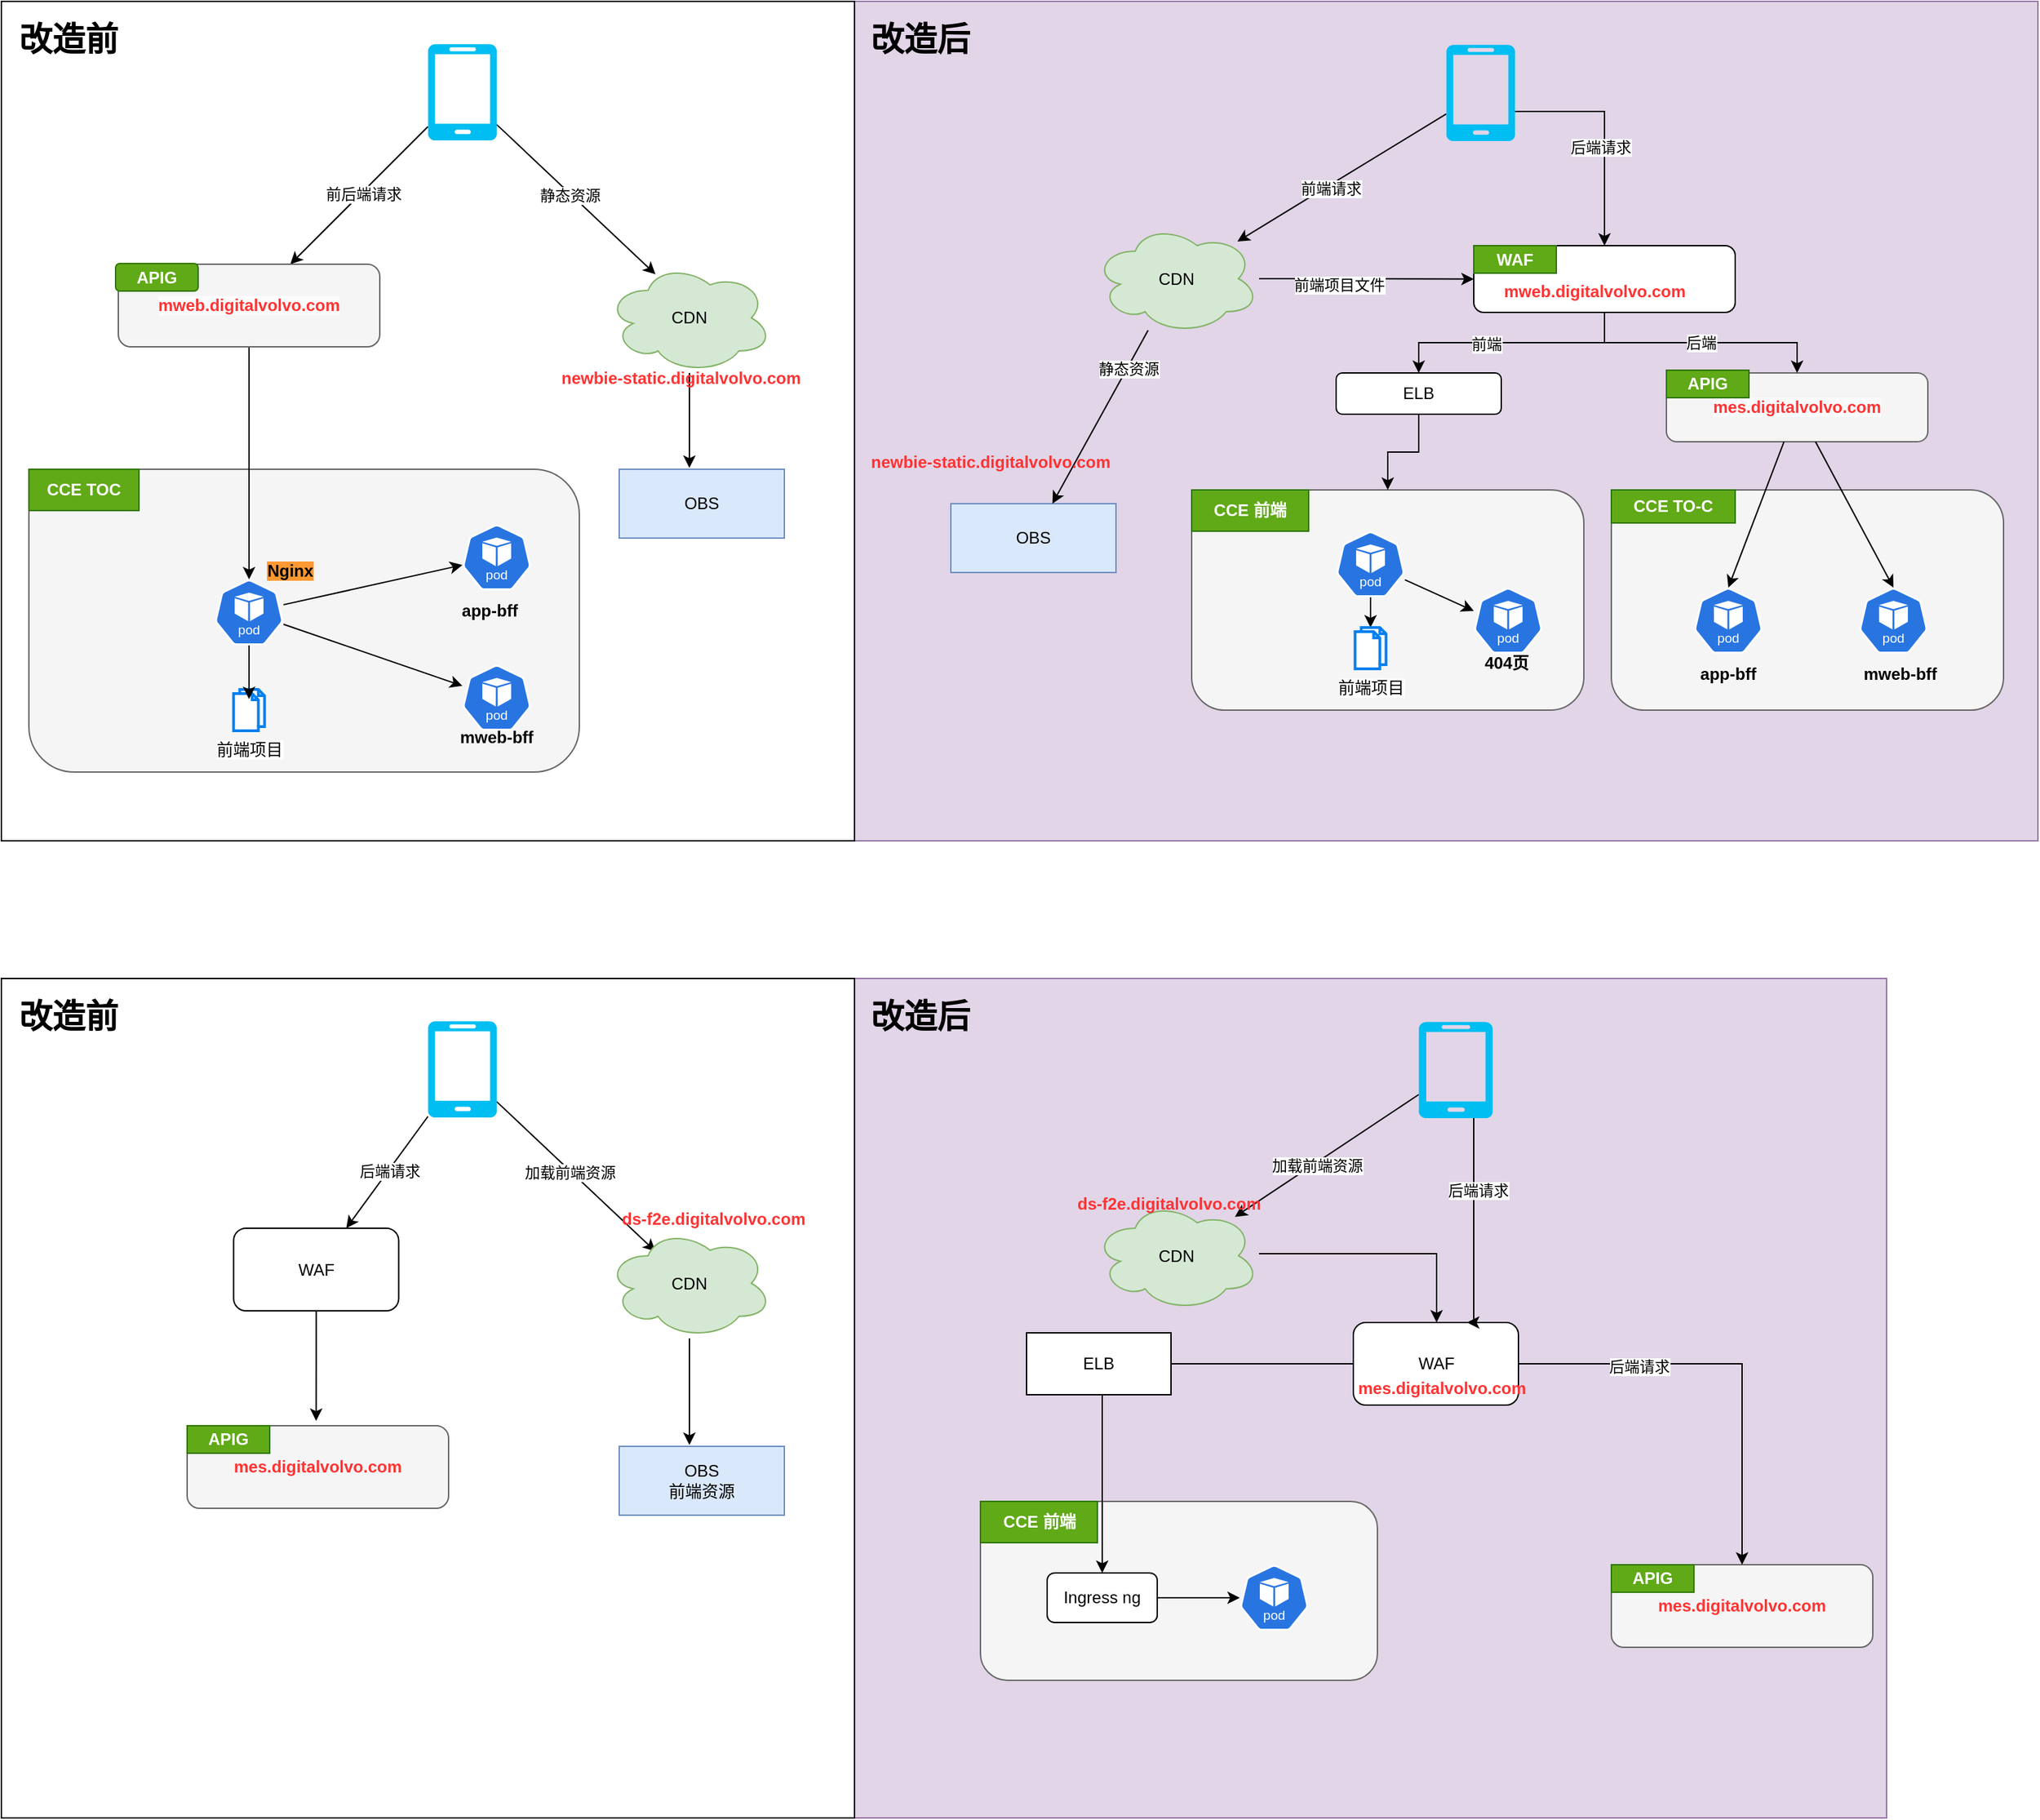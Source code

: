 <mxfile version="24.7.5">
  <diagram name="Page-1" id="qX9vpFfgcV7yir_mWmqy">
    <mxGraphModel dx="954" dy="523" grid="1" gridSize="10" guides="1" tooltips="1" connect="1" arrows="1" fold="1" page="1" pageScale="1" pageWidth="850" pageHeight="1100" math="0" shadow="0">
      <root>
        <mxCell id="0" />
        <mxCell id="1" parent="0" />
        <mxCell id="lmvhPn9dWIV4MZliTD4T-83" value="" style="rounded=0;whiteSpace=wrap;html=1;fillColor=#e1d5e7;strokeColor=#9673a6;" parent="1" vertex="1">
          <mxGeometry x="630" y="30" width="860" height="610" as="geometry" />
        </mxCell>
        <mxCell id="lmvhPn9dWIV4MZliTD4T-82" value="" style="rounded=0;whiteSpace=wrap;html=1;" parent="1" vertex="1">
          <mxGeometry x="10" y="30" width="620" height="610" as="geometry" />
        </mxCell>
        <mxCell id="lmvhPn9dWIV4MZliTD4T-8" value="" style="whiteSpace=wrap;html=1;rounded=1;fillColor=#f5f5f5;fontColor=#333333;strokeColor=#666666;" parent="1" vertex="1">
          <mxGeometry x="30" y="370" width="400" height="220" as="geometry" />
        </mxCell>
        <mxCell id="lmvhPn9dWIV4MZliTD4T-7" style="rounded=0;orthogonalLoop=1;jettySize=auto;html=1;" parent="1" source="lmvhPn9dWIV4MZliTD4T-4" target="lmvhPn9dWIV4MZliTD4T-6" edge="1">
          <mxGeometry relative="1" as="geometry" />
        </mxCell>
        <mxCell id="lmvhPn9dWIV4MZliTD4T-44" value="前后端请求" style="edgeLabel;html=1;align=center;verticalAlign=middle;resizable=0;points=[];" parent="lmvhPn9dWIV4MZliTD4T-7" vertex="1" connectable="0">
          <mxGeometry x="-0.033" y="1" relative="1" as="geometry">
            <mxPoint as="offset" />
          </mxGeometry>
        </mxCell>
        <mxCell id="lmvhPn9dWIV4MZliTD4T-28" style="rounded=0;orthogonalLoop=1;jettySize=auto;html=1;" parent="1" source="lmvhPn9dWIV4MZliTD4T-4" edge="1">
          <mxGeometry relative="1" as="geometry">
            <mxPoint x="485.36" y="228.34" as="targetPoint" />
          </mxGeometry>
        </mxCell>
        <mxCell id="lmvhPn9dWIV4MZliTD4T-29" value="静态资源" style="edgeLabel;html=1;align=center;verticalAlign=middle;resizable=0;points=[];" parent="lmvhPn9dWIV4MZliTD4T-28" vertex="1" connectable="0">
          <mxGeometry x="-0.346" relative="1" as="geometry">
            <mxPoint x="15" y="16" as="offset" />
          </mxGeometry>
        </mxCell>
        <mxCell id="lmvhPn9dWIV4MZliTD4T-4" value="" style="verticalLabelPosition=bottom;html=1;verticalAlign=top;align=center;strokeColor=none;fillColor=#00BEF2;shape=mxgraph.azure.mobile;pointerEvents=1;" parent="1" vertex="1">
          <mxGeometry x="320" y="61" width="50" height="70" as="geometry" />
        </mxCell>
        <mxCell id="lmvhPn9dWIV4MZliTD4T-9" value="" style="edgeStyle=orthogonalEdgeStyle;rounded=0;orthogonalLoop=1;jettySize=auto;html=1;entryX=0.5;entryY=0;entryDx=0;entryDy=0;entryPerimeter=0;" parent="1" source="lmvhPn9dWIV4MZliTD4T-6" target="lmvhPn9dWIV4MZliTD4T-13" edge="1">
          <mxGeometry relative="1" as="geometry" />
        </mxCell>
        <UserObject label="&lt;span style=&quot;font-family: Helvetica; font-size: 12px; font-style: normal; font-variant-ligatures: normal; font-variant-caps: normal; letter-spacing: normal; orphans: 2; text-align: center; text-indent: 0px; text-transform: none; widows: 2; word-spacing: 0px; -webkit-text-stroke-width: 0px; white-space: normal; background-color: rgb(251, 251, 251); text-decoration-thickness: initial; text-decoration-style: initial; text-decoration-color: initial; float: none; display: inline !important;&quot;&gt;&lt;b style=&quot;&quot;&gt;&lt;font color=&quot;#ff3333&quot;&gt;mweb.digitalvolvo.com&lt;/font&gt;&lt;/b&gt;&lt;/span&gt;" link="&lt;span style=&quot;color: rgb(0, 0, 0); font-family: Helvetica; font-size: 12px; font-style: normal; font-variant-ligatures: normal; font-variant-caps: normal; font-weight: 400; letter-spacing: normal; orphans: 2; text-align: center; text-indent: 0px; text-transform: none; widows: 2; word-spacing: 0px; -webkit-text-stroke-width: 0px; white-space: normal; background-color: rgb(251, 251, 251); text-decoration-thickness: initial; text-decoration-style: initial; text-decoration-color: initial; display: inline !important; float: none;&quot;&gt;mweb.digitalvolvo.com&lt;/span&gt;" id="lmvhPn9dWIV4MZliTD4T-6">
          <mxCell style="rounded=1;whiteSpace=wrap;html=1;fillColor=#f5f5f5;fontColor=#333333;strokeColor=#666666;" parent="1" vertex="1">
            <mxGeometry x="95" y="221" width="190" height="60" as="geometry" />
          </mxCell>
        </UserObject>
        <mxCell id="lmvhPn9dWIV4MZliTD4T-15" value="" style="rounded=0;orthogonalLoop=1;jettySize=auto;html=1;" parent="1" source="lmvhPn9dWIV4MZliTD4T-13" target="lmvhPn9dWIV4MZliTD4T-14" edge="1">
          <mxGeometry relative="1" as="geometry" />
        </mxCell>
        <mxCell id="lmvhPn9dWIV4MZliTD4T-17" value="" style="rounded=0;orthogonalLoop=1;jettySize=auto;html=1;" parent="1" source="lmvhPn9dWIV4MZliTD4T-13" target="lmvhPn9dWIV4MZliTD4T-16" edge="1">
          <mxGeometry relative="1" as="geometry" />
        </mxCell>
        <mxCell id="lmvhPn9dWIV4MZliTD4T-13" value="" style="aspect=fixed;sketch=0;html=1;dashed=0;whitespace=wrap;fillColor=#2875E2;strokeColor=#ffffff;points=[[0.005,0.63,0],[0.1,0.2,0],[0.9,0.2,0],[0.5,0,0],[0.995,0.63,0],[0.72,0.99,0],[0.5,1,0],[0.28,0.99,0]];shape=mxgraph.kubernetes.icon2;kubernetesLabel=1;prIcon=pod" parent="1" vertex="1">
          <mxGeometry x="165" y="450" width="50" height="48" as="geometry" />
        </mxCell>
        <mxCell id="lmvhPn9dWIV4MZliTD4T-14" value="" style="aspect=fixed;sketch=0;html=1;dashed=0;whitespace=wrap;fillColor=#2875E2;strokeColor=#ffffff;points=[[0.005,0.63,0],[0.1,0.2,0],[0.9,0.2,0],[0.5,0,0],[0.995,0.63,0],[0.72,0.99,0],[0.5,1,0],[0.28,0.99,0]];shape=mxgraph.kubernetes.icon2;kubernetesLabel=1;prIcon=pod" parent="1" vertex="1">
          <mxGeometry x="345" y="410" width="50" height="48" as="geometry" />
        </mxCell>
        <mxCell id="lmvhPn9dWIV4MZliTD4T-16" value="" style="aspect=fixed;sketch=0;html=1;dashed=0;whitespace=wrap;fillColor=#2875E2;strokeColor=#ffffff;points=[[0.005,0.63,0],[0.1,0.2,0],[0.9,0.2,0],[0.5,0,0],[0.995,0.63,0],[0.72,0.99,0],[0.5,1,0],[0.28,0.99,0]];shape=mxgraph.kubernetes.icon2;kubernetesLabel=1;prIcon=pod" parent="1" vertex="1">
          <mxGeometry x="345" y="512" width="50" height="48" as="geometry" />
        </mxCell>
        <mxCell id="lmvhPn9dWIV4MZliTD4T-18" value="前端项目" style="html=1;verticalLabelPosition=bottom;align=center;labelBackgroundColor=#ffffff;verticalAlign=top;strokeWidth=2;strokeColor=#0080F0;shadow=0;dashed=0;shape=mxgraph.ios7.icons.documents;" parent="1" vertex="1">
          <mxGeometry x="178.75" y="530" width="22.5" height="30" as="geometry" />
        </mxCell>
        <mxCell id="lmvhPn9dWIV4MZliTD4T-20" style="edgeStyle=orthogonalEdgeStyle;rounded=0;orthogonalLoop=1;jettySize=auto;html=1;entryX=0.5;entryY=0.233;entryDx=0;entryDy=0;entryPerimeter=0;" parent="1" source="lmvhPn9dWIV4MZliTD4T-13" target="lmvhPn9dWIV4MZliTD4T-18" edge="1">
          <mxGeometry relative="1" as="geometry" />
        </mxCell>
        <mxCell id="lmvhPn9dWIV4MZliTD4T-21" value="&lt;b style=&quot;background-color: rgb(255, 153, 51);&quot;&gt;Nginx&lt;/b&gt;" style="text;html=1;align=center;verticalAlign=middle;whiteSpace=wrap;rounded=0;" parent="1" vertex="1">
          <mxGeometry x="190" y="429" width="60" height="30" as="geometry" />
        </mxCell>
        <mxCell id="lmvhPn9dWIV4MZliTD4T-22" value="&lt;b&gt;app-bff&lt;/b&gt;" style="text;html=1;align=center;verticalAlign=middle;whiteSpace=wrap;rounded=0;" parent="1" vertex="1">
          <mxGeometry x="335" y="458" width="60" height="30" as="geometry" />
        </mxCell>
        <mxCell id="lmvhPn9dWIV4MZliTD4T-23" value="&lt;b&gt;mweb-bff&lt;/b&gt;" style="text;html=1;align=center;verticalAlign=middle;whiteSpace=wrap;rounded=0;" parent="1" vertex="1">
          <mxGeometry x="340" y="550" width="60" height="30" as="geometry" />
        </mxCell>
        <mxCell id="lmvhPn9dWIV4MZliTD4T-24" value="&lt;b&gt;CCE TOC&lt;/b&gt;" style="text;html=1;align=center;verticalAlign=middle;whiteSpace=wrap;rounded=0;fillColor=#60a917;strokeColor=#2D7600;fontColor=#ffffff;" parent="1" vertex="1">
          <mxGeometry x="30" y="370" width="80" height="30" as="geometry" />
        </mxCell>
        <mxCell id="lmvhPn9dWIV4MZliTD4T-25" value="&lt;b&gt;APIG&lt;/b&gt;" style="text;html=1;align=center;verticalAlign=middle;whiteSpace=wrap;rounded=1;fillColor=#60a917;strokeColor=#2D7600;fontColor=#ffffff;" parent="1" vertex="1">
          <mxGeometry x="93" y="220.5" width="60" height="20" as="geometry" />
        </mxCell>
        <mxCell id="lmvhPn9dWIV4MZliTD4T-50" style="rounded=0;orthogonalLoop=1;jettySize=auto;html=1;" parent="1" source="lmvhPn9dWIV4MZliTD4T-26" target="lmvhPn9dWIV4MZliTD4T-49" edge="1">
          <mxGeometry relative="1" as="geometry" />
        </mxCell>
        <mxCell id="lmvhPn9dWIV4MZliTD4T-51" value="前端请求" style="edgeLabel;html=1;align=center;verticalAlign=middle;resizable=0;points=[];" parent="lmvhPn9dWIV4MZliTD4T-50" vertex="1" connectable="0">
          <mxGeometry x="0.121" y="2" relative="1" as="geometry">
            <mxPoint as="offset" />
          </mxGeometry>
        </mxCell>
        <mxCell id="q80H4bTPOjA-v881KcLS-5" style="edgeStyle=orthogonalEdgeStyle;rounded=0;orthogonalLoop=1;jettySize=auto;html=1;entryX=0.5;entryY=0;entryDx=0;entryDy=0;" edge="1" parent="1" source="lmvhPn9dWIV4MZliTD4T-26" target="q80H4bTPOjA-v881KcLS-1">
          <mxGeometry relative="1" as="geometry">
            <Array as="points">
              <mxPoint x="1175" y="110" />
            </Array>
          </mxGeometry>
        </mxCell>
        <mxCell id="q80H4bTPOjA-v881KcLS-13" value="后端请求" style="edgeLabel;html=1;align=center;verticalAlign=middle;resizable=0;points=[];" vertex="1" connectable="0" parent="q80H4bTPOjA-v881KcLS-5">
          <mxGeometry x="0.12" y="-3" relative="1" as="geometry">
            <mxPoint as="offset" />
          </mxGeometry>
        </mxCell>
        <mxCell id="lmvhPn9dWIV4MZliTD4T-26" value="" style="verticalLabelPosition=bottom;html=1;verticalAlign=top;align=center;strokeColor=none;fillColor=#00BEF2;shape=mxgraph.azure.mobile;pointerEvents=1;" parent="1" vertex="1">
          <mxGeometry x="1060" y="61.5" width="50" height="70" as="geometry" />
        </mxCell>
        <mxCell id="lmvhPn9dWIV4MZliTD4T-36" value="OBS" style="whiteSpace=wrap;html=1;fillColor=#dae8fc;strokeColor=#6c8ebf;" parent="1" vertex="1">
          <mxGeometry x="700" y="395" width="120" height="50" as="geometry" />
        </mxCell>
        <mxCell id="lmvhPn9dWIV4MZliTD4T-40" value="OBS" style="whiteSpace=wrap;html=1;fillColor=#dae8fc;strokeColor=#6c8ebf;" parent="1" vertex="1">
          <mxGeometry x="459" y="370" width="120" height="50" as="geometry" />
        </mxCell>
        <mxCell id="lmvhPn9dWIV4MZliTD4T-46" value="CDN" style="ellipse;shape=cloud;whiteSpace=wrap;html=1;fillColor=#d5e8d4;strokeColor=#82b366;" parent="1" vertex="1">
          <mxGeometry x="450" y="220" width="120" height="80" as="geometry" />
        </mxCell>
        <mxCell id="lmvhPn9dWIV4MZliTD4T-48" style="edgeStyle=orthogonalEdgeStyle;rounded=0;orthogonalLoop=1;jettySize=auto;html=1;entryX=0.425;entryY=-0.02;entryDx=0;entryDy=0;entryPerimeter=0;" parent="1" source="lmvhPn9dWIV4MZliTD4T-46" target="lmvhPn9dWIV4MZliTD4T-40" edge="1">
          <mxGeometry relative="1" as="geometry" />
        </mxCell>
        <mxCell id="lmvhPn9dWIV4MZliTD4T-55" style="rounded=0;orthogonalLoop=1;jettySize=auto;html=1;" parent="1" source="lmvhPn9dWIV4MZliTD4T-49" target="lmvhPn9dWIV4MZliTD4T-36" edge="1">
          <mxGeometry relative="1" as="geometry" />
        </mxCell>
        <mxCell id="lmvhPn9dWIV4MZliTD4T-69" value="静态资源" style="edgeLabel;html=1;align=center;verticalAlign=middle;resizable=0;points=[];" parent="lmvhPn9dWIV4MZliTD4T-55" vertex="1" connectable="0">
          <mxGeometry x="-0.569" y="1" relative="1" as="geometry">
            <mxPoint as="offset" />
          </mxGeometry>
        </mxCell>
        <mxCell id="q80H4bTPOjA-v881KcLS-10" style="edgeStyle=orthogonalEdgeStyle;rounded=0;orthogonalLoop=1;jettySize=auto;html=1;entryX=0;entryY=0.5;entryDx=0;entryDy=0;" edge="1" parent="1" source="lmvhPn9dWIV4MZliTD4T-49" target="q80H4bTPOjA-v881KcLS-1">
          <mxGeometry relative="1" as="geometry" />
        </mxCell>
        <mxCell id="q80H4bTPOjA-v881KcLS-11" value="前端项目文件" style="edgeLabel;html=1;align=center;verticalAlign=middle;resizable=0;points=[];" vertex="1" connectable="0" parent="q80H4bTPOjA-v881KcLS-10">
          <mxGeometry x="-0.258" y="-3" relative="1" as="geometry">
            <mxPoint y="1" as="offset" />
          </mxGeometry>
        </mxCell>
        <mxCell id="lmvhPn9dWIV4MZliTD4T-49" value="CDN" style="ellipse;shape=cloud;whiteSpace=wrap;html=1;fillColor=#d5e8d4;strokeColor=#82b366;" parent="1" vertex="1">
          <mxGeometry x="804" y="191.5" width="120" height="80" as="geometry" />
        </mxCell>
        <UserObject label="newbie-static.digitalvolvo.com" link="newbie-static.digitalvolvo.com" id="lmvhPn9dWIV4MZliTD4T-52">
          <mxCell style="text;whiteSpace=wrap;fontStyle=1;fontColor=#FF3333;" parent="1" vertex="1">
            <mxGeometry x="415" y="290" width="190" height="40" as="geometry" />
          </mxCell>
        </UserObject>
        <UserObject label="newbie-static.digitalvolvo.com" link="newbie-static.digitalvolvo.com" id="lmvhPn9dWIV4MZliTD4T-54">
          <mxCell style="text;whiteSpace=wrap;fontColor=#FF3333;fontStyle=1" parent="1" vertex="1">
            <mxGeometry x="640" y="351" width="190" height="40" as="geometry" />
          </mxCell>
        </UserObject>
        <mxCell id="lmvhPn9dWIV4MZliTD4T-57" value="" style="whiteSpace=wrap;html=1;rounded=1;fillColor=#f5f5f5;fontColor=#333333;strokeColor=#666666;" parent="1" vertex="1">
          <mxGeometry x="875" y="385" width="285" height="160" as="geometry" />
        </mxCell>
        <mxCell id="lmvhPn9dWIV4MZliTD4T-63" value="" style="rounded=0;orthogonalLoop=1;jettySize=auto;html=1;" parent="1" source="lmvhPn9dWIV4MZliTD4T-58" target="lmvhPn9dWIV4MZliTD4T-62" edge="1">
          <mxGeometry relative="1" as="geometry" />
        </mxCell>
        <mxCell id="lmvhPn9dWIV4MZliTD4T-65" value="" style="rounded=0;orthogonalLoop=1;jettySize=auto;html=1;" parent="1" source="lmvhPn9dWIV4MZliTD4T-58" edge="1">
          <mxGeometry relative="1" as="geometry">
            <mxPoint x="1080" y="472.913" as="targetPoint" />
          </mxGeometry>
        </mxCell>
        <mxCell id="lmvhPn9dWIV4MZliTD4T-58" value="" style="aspect=fixed;sketch=0;html=1;dashed=0;whitespace=wrap;fillColor=#2875E2;strokeColor=#ffffff;points=[[0.005,0.63,0],[0.1,0.2,0],[0.9,0.2,0],[0.5,0,0],[0.995,0.63,0],[0.72,0.99,0],[0.5,1,0],[0.28,0.99,0]];shape=mxgraph.kubernetes.icon2;kubernetesLabel=1;prIcon=pod" parent="1" vertex="1">
          <mxGeometry x="980" y="415" width="50" height="48" as="geometry" />
        </mxCell>
        <mxCell id="lmvhPn9dWIV4MZliTD4T-61" value="&lt;b&gt;CCE 前端&lt;/b&gt;" style="text;html=1;align=center;verticalAlign=middle;whiteSpace=wrap;rounded=0;fillColor=#60a917;strokeColor=#2D7600;fontColor=#ffffff;" parent="1" vertex="1">
          <mxGeometry x="875" y="385" width="85" height="30" as="geometry" />
        </mxCell>
        <mxCell id="lmvhPn9dWIV4MZliTD4T-62" value="前端项目" style="html=1;verticalLabelPosition=bottom;align=center;labelBackgroundColor=#ffffff;verticalAlign=top;strokeWidth=2;strokeColor=#0080F0;shadow=0;dashed=0;shape=mxgraph.ios7.icons.documents;" parent="1" vertex="1">
          <mxGeometry x="993.75" y="485" width="22.5" height="30" as="geometry" />
        </mxCell>
        <mxCell id="lmvhPn9dWIV4MZliTD4T-66" value="" style="aspect=fixed;sketch=0;html=1;dashed=0;whitespace=wrap;fillColor=#2875E2;strokeColor=#ffffff;points=[[0.005,0.63,0],[0.1,0.2,0],[0.9,0.2,0],[0.5,0,0],[0.995,0.63,0],[0.72,0.99,0],[0.5,1,0],[0.28,0.99,0]];shape=mxgraph.kubernetes.icon2;kubernetesLabel=1;prIcon=pod" parent="1" vertex="1">
          <mxGeometry x="1080" y="456" width="50" height="48" as="geometry" />
        </mxCell>
        <mxCell id="lmvhPn9dWIV4MZliTD4T-67" value="&lt;b&gt;404页&lt;/b&gt;" style="text;html=1;align=center;verticalAlign=middle;whiteSpace=wrap;rounded=0;" parent="1" vertex="1">
          <mxGeometry x="1074" y="496" width="60" height="30" as="geometry" />
        </mxCell>
        <UserObject label="&lt;span style=&quot;font-family: Helvetica; font-size: 12px; font-style: normal; font-variant-ligatures: normal; font-variant-caps: normal; letter-spacing: normal; orphans: 2; text-align: center; text-indent: 0px; text-transform: none; widows: 2; word-spacing: 0px; -webkit-text-stroke-width: 0px; white-space: normal; background-color: rgb(251, 251, 251); text-decoration-thickness: initial; text-decoration-style: initial; text-decoration-color: initial; float: none; display: inline !important;&quot;&gt;&lt;b style=&quot;&quot;&gt;&lt;font color=&quot;#ff3333&quot;&gt;mes.digitalvolvo.com&lt;/font&gt;&lt;/b&gt;&lt;/span&gt;" link="&lt;span style=&quot;color: rgb(0, 0, 0); font-family: Helvetica; font-size: 12px; font-style: normal; font-variant-ligatures: normal; font-variant-caps: normal; font-weight: 400; letter-spacing: normal; orphans: 2; text-align: center; text-indent: 0px; text-transform: none; widows: 2; word-spacing: 0px; -webkit-text-stroke-width: 0px; white-space: normal; background-color: rgb(251, 251, 251); text-decoration-thickness: initial; text-decoration-style: initial; text-decoration-color: initial; display: inline !important; float: none;&quot;&gt;mweb.digitalvolvo.com&lt;/span&gt;" id="lmvhPn9dWIV4MZliTD4T-70">
          <mxCell style="rounded=1;whiteSpace=wrap;html=1;fillColor=#f5f5f5;fontColor=#333333;strokeColor=#666666;" parent="1" vertex="1">
            <mxGeometry x="1220" y="300" width="190" height="50" as="geometry" />
          </mxCell>
        </UserObject>
        <mxCell id="lmvhPn9dWIV4MZliTD4T-73" value="" style="whiteSpace=wrap;html=1;rounded=1;fillColor=#f5f5f5;fontColor=#333333;strokeColor=#666666;" parent="1" vertex="1">
          <mxGeometry x="1180" y="385" width="285" height="160" as="geometry" />
        </mxCell>
        <mxCell id="lmvhPn9dWIV4MZliTD4T-74" value="&lt;b&gt;CCE TO-C&lt;/b&gt;" style="text;html=1;align=center;verticalAlign=middle;whiteSpace=wrap;rounded=0;fillColor=#60a917;strokeColor=#2D7600;fontColor=#ffffff;" parent="1" vertex="1">
          <mxGeometry x="1180" y="385" width="90" height="24" as="geometry" />
        </mxCell>
        <mxCell id="lmvhPn9dWIV4MZliTD4T-75" value="" style="aspect=fixed;sketch=0;html=1;dashed=0;whitespace=wrap;fillColor=#2875E2;strokeColor=#ffffff;points=[[0.005,0.63,0],[0.1,0.2,0],[0.9,0.2,0],[0.5,0,0],[0.995,0.63,0],[0.72,0.99,0],[0.5,1,0],[0.28,0.99,0]];shape=mxgraph.kubernetes.icon2;kubernetesLabel=1;prIcon=pod" parent="1" vertex="1">
          <mxGeometry x="1240" y="456" width="50" height="48" as="geometry" />
        </mxCell>
        <mxCell id="lmvhPn9dWIV4MZliTD4T-76" value="" style="aspect=fixed;sketch=0;html=1;dashed=0;whitespace=wrap;fillColor=#2875E2;strokeColor=#ffffff;points=[[0.005,0.63,0],[0.1,0.2,0],[0.9,0.2,0],[0.5,0,0],[0.995,0.63,0],[0.72,0.99,0],[0.5,1,0],[0.28,0.99,0]];shape=mxgraph.kubernetes.icon2;kubernetesLabel=1;prIcon=pod" parent="1" vertex="1">
          <mxGeometry x="1360" y="456" width="50" height="48" as="geometry" />
        </mxCell>
        <mxCell id="lmvhPn9dWIV4MZliTD4T-77" value="&lt;b&gt;app-bff&lt;/b&gt;" style="text;html=1;align=center;verticalAlign=middle;whiteSpace=wrap;rounded=0;" parent="1" vertex="1">
          <mxGeometry x="1235" y="504" width="60" height="30" as="geometry" />
        </mxCell>
        <mxCell id="lmvhPn9dWIV4MZliTD4T-78" value="&lt;b&gt;mweb-bff&lt;/b&gt;" style="text;html=1;align=center;verticalAlign=middle;whiteSpace=wrap;rounded=0;" parent="1" vertex="1">
          <mxGeometry x="1360" y="504" width="60" height="30" as="geometry" />
        </mxCell>
        <mxCell id="lmvhPn9dWIV4MZliTD4T-79" style="rounded=0;orthogonalLoop=1;jettySize=auto;html=1;entryX=0.5;entryY=0;entryDx=0;entryDy=0;entryPerimeter=0;" parent="1" source="lmvhPn9dWIV4MZliTD4T-70" target="lmvhPn9dWIV4MZliTD4T-75" edge="1">
          <mxGeometry relative="1" as="geometry" />
        </mxCell>
        <mxCell id="lmvhPn9dWIV4MZliTD4T-80" style="rounded=0;orthogonalLoop=1;jettySize=auto;html=1;entryX=0.5;entryY=0;entryDx=0;entryDy=0;entryPerimeter=0;" parent="1" source="lmvhPn9dWIV4MZliTD4T-70" target="lmvhPn9dWIV4MZliTD4T-76" edge="1">
          <mxGeometry relative="1" as="geometry" />
        </mxCell>
        <mxCell id="lmvhPn9dWIV4MZliTD4T-81" value="&lt;b&gt;APIG&lt;/b&gt;" style="text;html=1;align=center;verticalAlign=middle;whiteSpace=wrap;rounded=0;fillColor=#60a917;fontColor=#ffffff;strokeColor=#2D7600;" parent="1" vertex="1">
          <mxGeometry x="1220" y="298" width="60" height="20" as="geometry" />
        </mxCell>
        <mxCell id="lmvhPn9dWIV4MZliTD4T-84" value="&lt;h1 style=&quot;margin-top: 0px;&quot;&gt;改造前&lt;/h1&gt;" style="text;html=1;whiteSpace=wrap;overflow=hidden;rounded=0;" parent="1" vertex="1">
          <mxGeometry x="21.25" y="36.5" width="180" height="120" as="geometry" />
        </mxCell>
        <mxCell id="lmvhPn9dWIV4MZliTD4T-85" value="&lt;h1 style=&quot;margin-top: 0px;&quot;&gt;改造后&lt;/h1&gt;" style="text;html=1;whiteSpace=wrap;overflow=hidden;rounded=0;" parent="1" vertex="1">
          <mxGeometry x="640" y="36.5" width="180" height="120" as="geometry" />
        </mxCell>
        <mxCell id="mHXnLSaaUcoNdDx6SIP6-2" value="" style="rounded=0;whiteSpace=wrap;html=1;fillColor=#e1d5e7;strokeColor=#9673a6;" parent="1" vertex="1">
          <mxGeometry x="630" y="740" width="750" height="610" as="geometry" />
        </mxCell>
        <mxCell id="mHXnLSaaUcoNdDx6SIP6-3" value="" style="rounded=0;whiteSpace=wrap;html=1;" parent="1" vertex="1">
          <mxGeometry x="10" y="740" width="620" height="610" as="geometry" />
        </mxCell>
        <mxCell id="mHXnLSaaUcoNdDx6SIP6-5" style="rounded=0;orthogonalLoop=1;jettySize=auto;html=1;" parent="1" source="mHXnLSaaUcoNdDx6SIP6-9" target="mHXnLSaaUcoNdDx6SIP6-60" edge="1">
          <mxGeometry relative="1" as="geometry">
            <mxPoint x="220" y="931" as="targetPoint" />
          </mxGeometry>
        </mxCell>
        <mxCell id="mHXnLSaaUcoNdDx6SIP6-6" value="后端请求" style="edgeLabel;html=1;align=center;verticalAlign=middle;resizable=0;points=[];" parent="mHXnLSaaUcoNdDx6SIP6-5" vertex="1" connectable="0">
          <mxGeometry x="-0.033" y="1" relative="1" as="geometry">
            <mxPoint as="offset" />
          </mxGeometry>
        </mxCell>
        <mxCell id="mHXnLSaaUcoNdDx6SIP6-7" style="rounded=0;orthogonalLoop=1;jettySize=auto;html=1;" parent="1" source="mHXnLSaaUcoNdDx6SIP6-9" edge="1">
          <mxGeometry relative="1" as="geometry">
            <mxPoint x="485.36" y="938.34" as="targetPoint" />
          </mxGeometry>
        </mxCell>
        <mxCell id="mHXnLSaaUcoNdDx6SIP6-8" value="加载前端资源" style="edgeLabel;html=1;align=center;verticalAlign=middle;resizable=0;points=[];" parent="mHXnLSaaUcoNdDx6SIP6-7" vertex="1" connectable="0">
          <mxGeometry x="-0.346" relative="1" as="geometry">
            <mxPoint x="15" y="16" as="offset" />
          </mxGeometry>
        </mxCell>
        <mxCell id="mHXnLSaaUcoNdDx6SIP6-9" value="" style="verticalLabelPosition=bottom;html=1;verticalAlign=top;align=center;strokeColor=none;fillColor=#00BEF2;shape=mxgraph.azure.mobile;pointerEvents=1;" parent="1" vertex="1">
          <mxGeometry x="320" y="771" width="50" height="70" as="geometry" />
        </mxCell>
        <mxCell id="mHXnLSaaUcoNdDx6SIP6-24" style="rounded=0;orthogonalLoop=1;jettySize=auto;html=1;" parent="1" source="mHXnLSaaUcoNdDx6SIP6-28" target="mHXnLSaaUcoNdDx6SIP6-35" edge="1">
          <mxGeometry relative="1" as="geometry" />
        </mxCell>
        <mxCell id="mHXnLSaaUcoNdDx6SIP6-25" value="加载前端资源" style="edgeLabel;html=1;align=center;verticalAlign=middle;resizable=0;points=[];" parent="mHXnLSaaUcoNdDx6SIP6-24" vertex="1" connectable="0">
          <mxGeometry x="0.121" y="2" relative="1" as="geometry">
            <mxPoint as="offset" />
          </mxGeometry>
        </mxCell>
        <mxCell id="mHXnLSaaUcoNdDx6SIP6-28" value="" style="verticalLabelPosition=bottom;html=1;verticalAlign=top;align=center;strokeColor=none;fillColor=#00BEF2;shape=mxgraph.azure.mobile;pointerEvents=1;" parent="1" vertex="1">
          <mxGeometry x="1040" y="771.5" width="53.75" height="70" as="geometry" />
        </mxCell>
        <mxCell id="mHXnLSaaUcoNdDx6SIP6-30" value="OBS&lt;div&gt;前端资源&lt;/div&gt;" style="whiteSpace=wrap;html=1;fillColor=#dae8fc;strokeColor=#6c8ebf;" parent="1" vertex="1">
          <mxGeometry x="459" y="1080" width="120" height="50" as="geometry" />
        </mxCell>
        <mxCell id="mHXnLSaaUcoNdDx6SIP6-31" value="CDN" style="ellipse;shape=cloud;whiteSpace=wrap;html=1;fillColor=#d5e8d4;strokeColor=#82b366;" parent="1" vertex="1">
          <mxGeometry x="450" y="921.5" width="120" height="80" as="geometry" />
        </mxCell>
        <mxCell id="mHXnLSaaUcoNdDx6SIP6-32" style="edgeStyle=orthogonalEdgeStyle;rounded=0;orthogonalLoop=1;jettySize=auto;html=1;entryX=0.425;entryY=-0.02;entryDx=0;entryDy=0;entryPerimeter=0;" parent="1" source="mHXnLSaaUcoNdDx6SIP6-31" target="mHXnLSaaUcoNdDx6SIP6-30" edge="1">
          <mxGeometry relative="1" as="geometry" />
        </mxCell>
        <mxCell id="mHXnLSaaUcoNdDx6SIP6-67" style="edgeStyle=orthogonalEdgeStyle;rounded=0;orthogonalLoop=1;jettySize=auto;html=1;" parent="1" source="mHXnLSaaUcoNdDx6SIP6-35" target="mHXnLSaaUcoNdDx6SIP6-66" edge="1">
          <mxGeometry relative="1" as="geometry">
            <Array as="points">
              <mxPoint x="1053" y="940" />
            </Array>
          </mxGeometry>
        </mxCell>
        <mxCell id="mHXnLSaaUcoNdDx6SIP6-35" value="CDN" style="ellipse;shape=cloud;whiteSpace=wrap;html=1;fillColor=#d5e8d4;strokeColor=#82b366;" parent="1" vertex="1">
          <mxGeometry x="804" y="901.5" width="120" height="80" as="geometry" />
        </mxCell>
        <UserObject label="ds-f2e.digitalvolvo.com" link="newbie-static.digitalvolvo.com" id="mHXnLSaaUcoNdDx6SIP6-36">
          <mxCell style="text;whiteSpace=wrap;fontStyle=1;fontColor=#FF3333;" parent="1" vertex="1">
            <mxGeometry x="459" y="900.75" width="190" height="41.5" as="geometry" />
          </mxCell>
        </UserObject>
        <mxCell id="mHXnLSaaUcoNdDx6SIP6-38" value="" style="whiteSpace=wrap;html=1;rounded=1;fillColor=#f5f5f5;fontColor=#333333;strokeColor=#666666;" parent="1" vertex="1">
          <mxGeometry x="721.5" y="1120" width="288.5" height="130" as="geometry" />
        </mxCell>
        <mxCell id="mHXnLSaaUcoNdDx6SIP6-41" value="" style="aspect=fixed;sketch=0;html=1;dashed=0;whitespace=wrap;fillColor=#2875E2;strokeColor=#ffffff;points=[[0.005,0.63,0],[0.1,0.2,0],[0.9,0.2,0],[0.5,0,0],[0.995,0.63,0],[0.72,0.99,0],[0.5,1,0],[0.28,0.99,0]];shape=mxgraph.kubernetes.icon2;kubernetesLabel=1;prIcon=pod" parent="1" vertex="1">
          <mxGeometry x="910" y="1166" width="50" height="48" as="geometry" />
        </mxCell>
        <mxCell id="mHXnLSaaUcoNdDx6SIP6-44" value="&lt;b&gt;CCE 前端&lt;/b&gt;" style="text;html=1;align=center;verticalAlign=middle;whiteSpace=wrap;rounded=0;fillColor=#60a917;strokeColor=#2D7600;fontColor=#ffffff;" parent="1" vertex="1">
          <mxGeometry x="721.5" y="1120" width="85" height="30" as="geometry" />
        </mxCell>
        <UserObject label="&lt;b&gt;&lt;font color=&quot;#ff3333&quot;&gt;mes.digitalvolvo.com&lt;/font&gt;&lt;/b&gt;" link="&lt;span style=&quot;color: rgb(0, 0, 0); font-family: Helvetica; font-size: 12px; font-style: normal; font-variant-ligatures: normal; font-variant-caps: normal; font-weight: 400; letter-spacing: normal; orphans: 2; text-align: center; text-indent: 0px; text-transform: none; widows: 2; word-spacing: 0px; -webkit-text-stroke-width: 0px; white-space: normal; background-color: rgb(251, 251, 251); text-decoration-thickness: initial; text-decoration-style: initial; text-decoration-color: initial; display: inline !important; float: none;&quot;&gt;mweb.digitalvolvo.com&lt;/span&gt;" id="mHXnLSaaUcoNdDx6SIP6-48">
          <mxCell style="rounded=1;whiteSpace=wrap;html=1;fillColor=#f5f5f5;fontColor=#333333;strokeColor=#666666;" parent="1" vertex="1">
            <mxGeometry x="1180" y="1166" width="190" height="60" as="geometry" />
          </mxCell>
        </UserObject>
        <mxCell id="mHXnLSaaUcoNdDx6SIP6-57" value="&lt;b&gt;APIG&lt;/b&gt;" style="text;html=1;align=center;verticalAlign=middle;whiteSpace=wrap;rounded=0;fillColor=#60a917;fontColor=#ffffff;strokeColor=#2D7600;" parent="1" vertex="1">
          <mxGeometry x="1180" y="1166" width="60" height="20" as="geometry" />
        </mxCell>
        <mxCell id="mHXnLSaaUcoNdDx6SIP6-58" value="&lt;h1 style=&quot;margin-top: 0px;&quot;&gt;改造前&lt;/h1&gt;" style="text;html=1;whiteSpace=wrap;overflow=hidden;rounded=0;" parent="1" vertex="1">
          <mxGeometry x="21.25" y="746.5" width="180" height="120" as="geometry" />
        </mxCell>
        <mxCell id="mHXnLSaaUcoNdDx6SIP6-59" value="&lt;h1 style=&quot;margin-top: 0px;&quot;&gt;改造后&lt;/h1&gt;" style="text;html=1;whiteSpace=wrap;overflow=hidden;rounded=0;" parent="1" vertex="1">
          <mxGeometry x="640" y="746.5" width="180" height="120" as="geometry" />
        </mxCell>
        <mxCell id="mHXnLSaaUcoNdDx6SIP6-62" value="" style="edgeStyle=orthogonalEdgeStyle;rounded=0;orthogonalLoop=1;jettySize=auto;html=1;" parent="1" source="mHXnLSaaUcoNdDx6SIP6-60" edge="1">
          <mxGeometry relative="1" as="geometry">
            <mxPoint x="238.75" y="1061.5" as="targetPoint" />
          </mxGeometry>
        </mxCell>
        <mxCell id="mHXnLSaaUcoNdDx6SIP6-60" value="WAF" style="rounded=1;whiteSpace=wrap;html=1;" parent="1" vertex="1">
          <mxGeometry x="178.75" y="921.5" width="120" height="60" as="geometry" />
        </mxCell>
        <UserObject label="&lt;b&gt;&lt;font color=&quot;#ff3333&quot;&gt;mes.digitalvolvo.com&lt;/font&gt;&lt;/b&gt;" link="&lt;span style=&quot;color: rgb(0, 0, 0); font-family: Helvetica; font-size: 12px; font-style: normal; font-variant-ligatures: normal; font-variant-caps: normal; font-weight: 400; letter-spacing: normal; orphans: 2; text-align: center; text-indent: 0px; text-transform: none; widows: 2; word-spacing: 0px; -webkit-text-stroke-width: 0px; white-space: normal; background-color: rgb(251, 251, 251); text-decoration-thickness: initial; text-decoration-style: initial; text-decoration-color: initial; display: inline !important; float: none;&quot;&gt;mweb.digitalvolvo.com&lt;/span&gt;" id="mHXnLSaaUcoNdDx6SIP6-63">
          <mxCell style="rounded=1;whiteSpace=wrap;html=1;fillColor=#f5f5f5;fontColor=#333333;strokeColor=#666666;" parent="1" vertex="1">
            <mxGeometry x="145" y="1065" width="190" height="60" as="geometry" />
          </mxCell>
        </UserObject>
        <mxCell id="mHXnLSaaUcoNdDx6SIP6-64" value="&lt;b&gt;APIG&lt;/b&gt;" style="text;html=1;align=center;verticalAlign=middle;whiteSpace=wrap;rounded=0;fillColor=#60a917;fontColor=#ffffff;strokeColor=#2D7600;" parent="1" vertex="1">
          <mxGeometry x="145" y="1065" width="60" height="20" as="geometry" />
        </mxCell>
        <UserObject label="ds-f2e.digitalvolvo.com" link="newbie-static.digitalvolvo.com" id="mHXnLSaaUcoNdDx6SIP6-65">
          <mxCell style="text;whiteSpace=wrap;fontStyle=1;fontColor=#FF3333;" parent="1" vertex="1">
            <mxGeometry x="790" y="890" width="190" height="41.5" as="geometry" />
          </mxCell>
        </UserObject>
        <mxCell id="mHXnLSaaUcoNdDx6SIP6-68" style="rounded=0;orthogonalLoop=1;jettySize=auto;html=1;entryX=0.5;entryY=0;entryDx=0;entryDy=0;edgeStyle=orthogonalEdgeStyle;" parent="1" source="mHXnLSaaUcoNdDx6SIP6-66" target="mHXnLSaaUcoNdDx6SIP6-69" edge="1">
          <mxGeometry relative="1" as="geometry" />
        </mxCell>
        <mxCell id="mHXnLSaaUcoNdDx6SIP6-71" style="rounded=0;orthogonalLoop=1;jettySize=auto;html=1;entryX=0.5;entryY=0;entryDx=0;entryDy=0;edgeStyle=orthogonalEdgeStyle;" parent="1" source="mHXnLSaaUcoNdDx6SIP6-66" target="mHXnLSaaUcoNdDx6SIP6-48" edge="1">
          <mxGeometry relative="1" as="geometry" />
        </mxCell>
        <mxCell id="mHXnLSaaUcoNdDx6SIP6-77" value="后端请求" style="edgeLabel;html=1;align=center;verticalAlign=middle;resizable=0;points=[];" parent="mHXnLSaaUcoNdDx6SIP6-71" vertex="1" connectable="0">
          <mxGeometry x="-0.433" y="-2" relative="1" as="geometry">
            <mxPoint as="offset" />
          </mxGeometry>
        </mxCell>
        <mxCell id="mHXnLSaaUcoNdDx6SIP6-66" value="WAF" style="rounded=1;whiteSpace=wrap;html=1;" parent="1" vertex="1">
          <mxGeometry x="992.5" y="990" width="120" height="60" as="geometry" />
        </mxCell>
        <mxCell id="mHXnLSaaUcoNdDx6SIP6-70" style="edgeStyle=orthogonalEdgeStyle;rounded=0;orthogonalLoop=1;jettySize=auto;html=1;" parent="1" source="mHXnLSaaUcoNdDx6SIP6-69" target="mHXnLSaaUcoNdDx6SIP6-41" edge="1">
          <mxGeometry relative="1" as="geometry" />
        </mxCell>
        <mxCell id="mHXnLSaaUcoNdDx6SIP6-69" value="Ingress ng" style="rounded=1;whiteSpace=wrap;html=1;" parent="1" vertex="1">
          <mxGeometry x="770" y="1172" width="80" height="36" as="geometry" />
        </mxCell>
        <UserObject label="mes.digitalvolvo.com" link="newbie-static.digitalvolvo.com" id="mHXnLSaaUcoNdDx6SIP6-72">
          <mxCell style="text;whiteSpace=wrap;fontStyle=1;fontColor=#FF3333;" parent="1" vertex="1">
            <mxGeometry x="993.75" y="1024.25" width="190" height="41.5" as="geometry" />
          </mxCell>
        </UserObject>
        <mxCell id="mHXnLSaaUcoNdDx6SIP6-73" style="edgeStyle=orthogonalEdgeStyle;rounded=0;orthogonalLoop=1;jettySize=auto;html=1;entryX=0.688;entryY=0;entryDx=0;entryDy=0;entryPerimeter=0;" parent="1" source="mHXnLSaaUcoNdDx6SIP6-28" target="mHXnLSaaUcoNdDx6SIP6-66" edge="1">
          <mxGeometry relative="1" as="geometry">
            <Array as="points">
              <mxPoint x="1080" y="990" />
            </Array>
          </mxGeometry>
        </mxCell>
        <mxCell id="mHXnLSaaUcoNdDx6SIP6-74" value="后端请求" style="edgeLabel;html=1;align=center;verticalAlign=middle;resizable=0;points=[];" parent="mHXnLSaaUcoNdDx6SIP6-73" vertex="1" connectable="0">
          <mxGeometry x="-0.321" y="3" relative="1" as="geometry">
            <mxPoint as="offset" />
          </mxGeometry>
        </mxCell>
        <mxCell id="mHXnLSaaUcoNdDx6SIP6-75" value="ELB" style="rounded=0;whiteSpace=wrap;html=1;" parent="1" vertex="1">
          <mxGeometry x="755" y="997.5" width="105" height="45" as="geometry" />
        </mxCell>
        <mxCell id="q80H4bTPOjA-v881KcLS-8" style="edgeStyle=orthogonalEdgeStyle;rounded=0;orthogonalLoop=1;jettySize=auto;html=1;" edge="1" parent="1" source="q80H4bTPOjA-v881KcLS-1" target="q80H4bTPOjA-v881KcLS-6">
          <mxGeometry relative="1" as="geometry" />
        </mxCell>
        <mxCell id="q80H4bTPOjA-v881KcLS-14" value="前端" style="edgeLabel;html=1;align=center;verticalAlign=middle;resizable=0;points=[];" vertex="1" connectable="0" parent="q80H4bTPOjA-v881KcLS-8">
          <mxGeometry x="0.207" y="1" relative="1" as="geometry">
            <mxPoint as="offset" />
          </mxGeometry>
        </mxCell>
        <mxCell id="q80H4bTPOjA-v881KcLS-9" value="后端" style="edgeStyle=orthogonalEdgeStyle;rounded=0;orthogonalLoop=1;jettySize=auto;html=1;" edge="1" parent="1" source="q80H4bTPOjA-v881KcLS-1" target="lmvhPn9dWIV4MZliTD4T-70">
          <mxGeometry relative="1" as="geometry" />
        </mxCell>
        <mxCell id="q80H4bTPOjA-v881KcLS-1" value="" style="rounded=1;whiteSpace=wrap;html=1;" vertex="1" parent="1">
          <mxGeometry x="1080" y="207.5" width="190" height="48.5" as="geometry" />
        </mxCell>
        <UserObject label="mweb.digitalvolvo.com" id="lmvhPn9dWIV4MZliTD4T-60">
          <mxCell style="text;whiteSpace=wrap;fontColor=#FF3333;fontStyle=1" parent="1" vertex="1">
            <mxGeometry x="1100" y="227" width="190" height="40" as="geometry" />
          </mxCell>
        </UserObject>
        <mxCell id="q80H4bTPOjA-v881KcLS-3" value="&lt;b&gt;WAF&lt;/b&gt;" style="text;html=1;align=center;verticalAlign=middle;whiteSpace=wrap;rounded=0;fillColor=#60a917;fontColor=#ffffff;strokeColor=#2D7600;" vertex="1" parent="1">
          <mxGeometry x="1080" y="207.5" width="60" height="20" as="geometry" />
        </mxCell>
        <mxCell id="q80H4bTPOjA-v881KcLS-12" style="edgeStyle=orthogonalEdgeStyle;rounded=0;orthogonalLoop=1;jettySize=auto;html=1;" edge="1" parent="1" source="q80H4bTPOjA-v881KcLS-6" target="lmvhPn9dWIV4MZliTD4T-57">
          <mxGeometry relative="1" as="geometry" />
        </mxCell>
        <mxCell id="q80H4bTPOjA-v881KcLS-6" value="ELB" style="rounded=1;whiteSpace=wrap;html=1;" vertex="1" parent="1">
          <mxGeometry x="980" y="300" width="120" height="30" as="geometry" />
        </mxCell>
      </root>
    </mxGraphModel>
  </diagram>
</mxfile>
